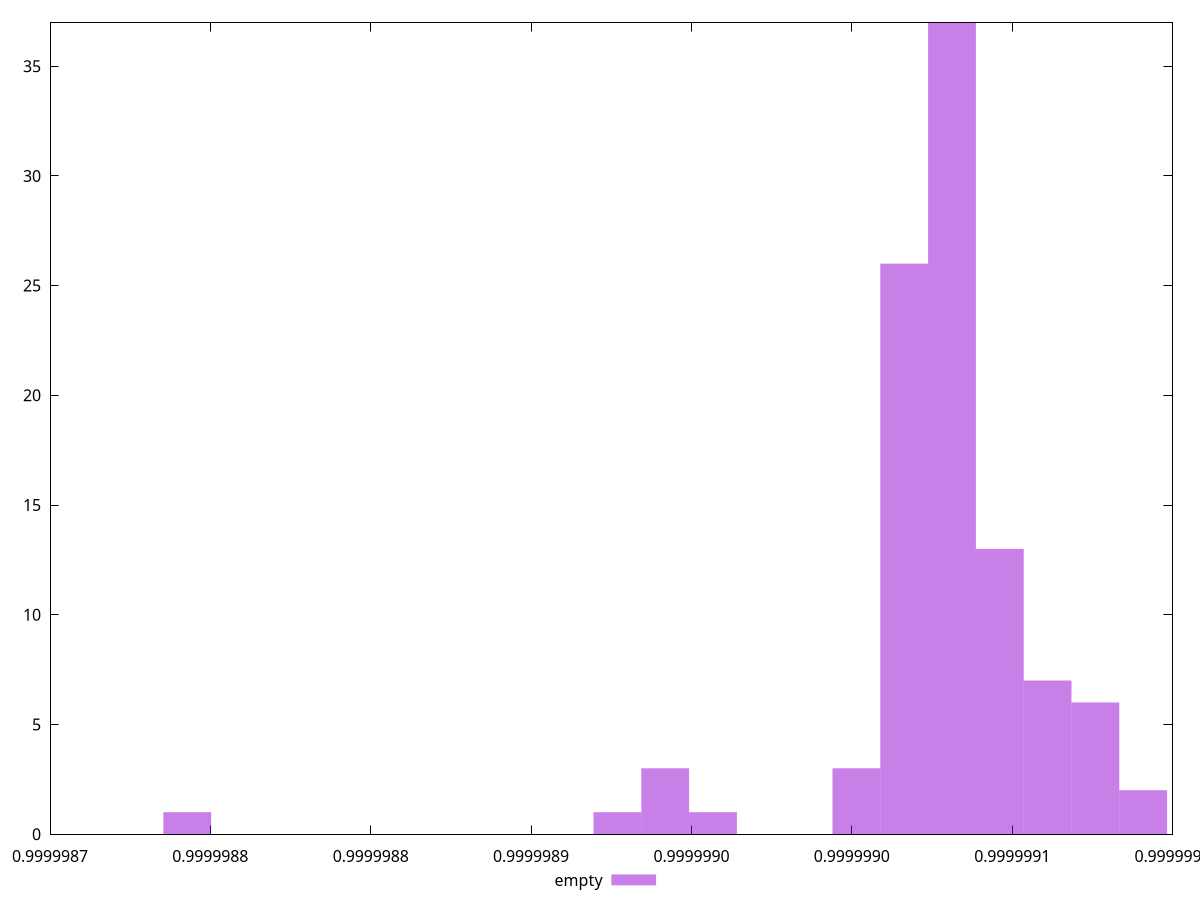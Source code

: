 $_empty <<EOF
0.9999987927917852 1
0.9999990312460957 37
0.9999990610528845 7
0.9999990759562789 6
0.9999990163427013 26
0.9999990461494901 13
0.9999989418257292 3
0.9999990014393069 3
0.9999989269223348 1
0.9999990908596733 2
0.9999989567291236 1
EOF
set key outside below
set terminal pngcairo
set output "report_00005_2020-11-02T22-26-11.212Z/performance_score/empty//hist.png"
set yrange [0:37]
set boxwidth 1.4903394408537514e-8
set style fill transparent solid 0.5 noborder
plot $_empty title "empty" with boxes ,